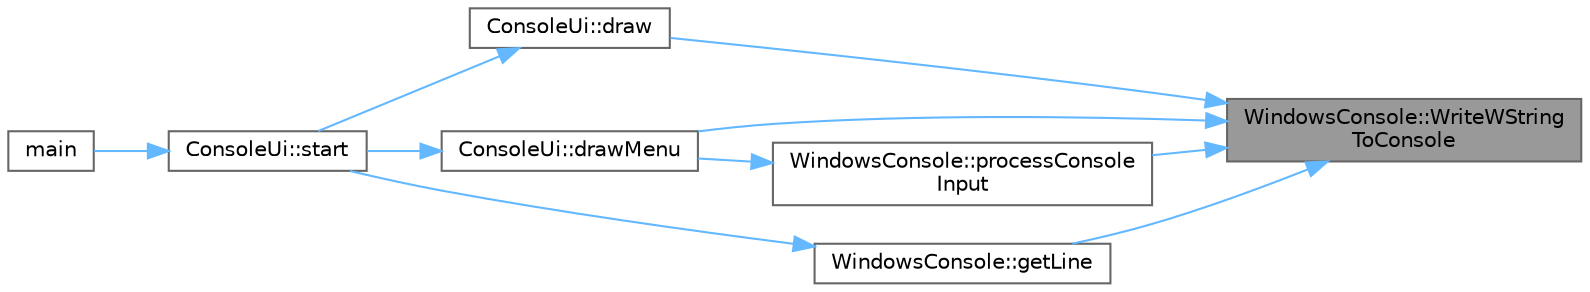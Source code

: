 digraph "WindowsConsole::WriteWStringToConsole"
{
 // LATEX_PDF_SIZE
  bgcolor="transparent";
  edge [fontname=Helvetica,fontsize=10,labelfontname=Helvetica,labelfontsize=10];
  node [fontname=Helvetica,fontsize=10,shape=box,height=0.2,width=0.4];
  rankdir="RL";
  Node1 [id="Node000001",label="WindowsConsole::WriteWString\lToConsole",height=0.2,width=0.4,color="gray40", fillcolor="grey60", style="filled", fontcolor="black",tooltip="Writes a wide-character string (std::wstring) directly to the Windows console."];
  Node1 -> Node2 [id="edge1_Node000001_Node000002",dir="back",color="steelblue1",style="solid",tooltip=" "];
  Node2 [id="Node000002",label="ConsoleUi::draw",height=0.2,width=0.4,color="grey40", fillcolor="white", style="filled",URL="$d2/d24/class_console_ui.html#a28c5cca22eb59615295f058b6b6ddd59",tooltip="Draws the current state of the game to the console."];
  Node2 -> Node3 [id="edge2_Node000002_Node000003",dir="back",color="steelblue1",style="solid",tooltip=" "];
  Node3 [id="Node000003",label="ConsoleUi::start",height=0.2,width=0.4,color="grey40", fillcolor="white", style="filled",URL="$d2/d24/class_console_ui.html#ad9dc4d58997a5d13824c1883f12a5b68",tooltip="Starts the user interface loop (input and render cycle)."];
  Node3 -> Node4 [id="edge3_Node000003_Node000004",dir="back",color="steelblue1",style="solid",tooltip=" "];
  Node4 [id="Node000004",label="main",height=0.2,width=0.4,color="grey40", fillcolor="white", style="filled",URL="$df/d0a/main_8cpp.html#ae66f6b31b5ad750f1fe042a706a4e3d4",tooltip=" "];
  Node1 -> Node5 [id="edge4_Node000001_Node000005",dir="back",color="steelblue1",style="solid",tooltip=" "];
  Node5 [id="Node000005",label="ConsoleUi::drawMenu",height=0.2,width=0.4,color="grey40", fillcolor="white", style="filled",URL="$d2/d24/class_console_ui.html#ae0f86707834641c790c575cc38ccf0d7",tooltip="Draws main menu of a game."];
  Node5 -> Node3 [id="edge5_Node000005_Node000003",dir="back",color="steelblue1",style="solid",tooltip=" "];
  Node1 -> Node6 [id="edge6_Node000001_Node000006",dir="back",color="steelblue1",style="solid",tooltip=" "];
  Node6 [id="Node000006",label="WindowsConsole::getLine",height=0.2,width=0.4,color="grey40", fillcolor="white", style="filled",URL="$dc/dc2/namespace_windows_console.html#a7b129d5edcfec4351cc9aa55cbfecefd",tooltip="Reads a line of UTF-8 encoded input from the console using raw input mode."];
  Node6 -> Node3 [id="edge7_Node000006_Node000003",dir="back",color="steelblue1",style="solid",tooltip=" "];
  Node1 -> Node7 [id="edge8_Node000001_Node000007",dir="back",color="steelblue1",style="solid",tooltip=" "];
  Node7 [id="Node000007",label="WindowsConsole::processConsole\lInput",height=0.2,width=0.4,color="grey40", fillcolor="white", style="filled",URL="$dc/dc2/namespace_windows_console.html#ae57e04d610e420b4bbe050a95116c77b",tooltip="Processes available console input events asynchronously, updating the input buffer."];
  Node7 -> Node5 [id="edge9_Node000007_Node000005",dir="back",color="steelblue1",style="solid",tooltip=" "];
}
